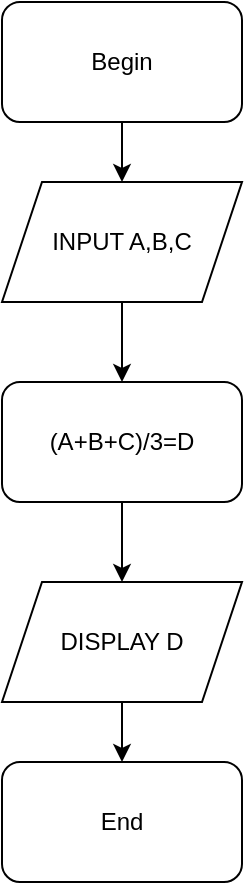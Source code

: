 <mxfile version="24.7.17">
  <diagram name="Page-1" id="71ArfA3Yev_AmbF71EVU">
    <mxGraphModel dx="1050" dy="669" grid="1" gridSize="10" guides="1" tooltips="1" connect="1" arrows="1" fold="1" page="1" pageScale="1" pageWidth="850" pageHeight="1100" math="0" shadow="0">
      <root>
        <mxCell id="0" />
        <mxCell id="1" parent="0" />
        <mxCell id="RxNoAN4Y5SSTuU_QxXhQ-6" value="" style="edgeStyle=orthogonalEdgeStyle;rounded=0;orthogonalLoop=1;jettySize=auto;html=1;" edge="1" parent="1" source="RxNoAN4Y5SSTuU_QxXhQ-1" target="RxNoAN4Y5SSTuU_QxXhQ-2">
          <mxGeometry relative="1" as="geometry" />
        </mxCell>
        <mxCell id="RxNoAN4Y5SSTuU_QxXhQ-1" value="Begin" style="rounded=1;whiteSpace=wrap;html=1;" vertex="1" parent="1">
          <mxGeometry x="270" y="100" width="120" height="60" as="geometry" />
        </mxCell>
        <mxCell id="RxNoAN4Y5SSTuU_QxXhQ-7" value="" style="edgeStyle=orthogonalEdgeStyle;rounded=0;orthogonalLoop=1;jettySize=auto;html=1;" edge="1" parent="1" source="RxNoAN4Y5SSTuU_QxXhQ-2" target="RxNoAN4Y5SSTuU_QxXhQ-3">
          <mxGeometry relative="1" as="geometry" />
        </mxCell>
        <mxCell id="RxNoAN4Y5SSTuU_QxXhQ-2" value="INPUT A,B,C" style="shape=parallelogram;perimeter=parallelogramPerimeter;whiteSpace=wrap;html=1;fixedSize=1;" vertex="1" parent="1">
          <mxGeometry x="270" y="190" width="120" height="60" as="geometry" />
        </mxCell>
        <mxCell id="RxNoAN4Y5SSTuU_QxXhQ-8" value="" style="edgeStyle=orthogonalEdgeStyle;rounded=0;orthogonalLoop=1;jettySize=auto;html=1;" edge="1" parent="1" source="RxNoAN4Y5SSTuU_QxXhQ-3" target="RxNoAN4Y5SSTuU_QxXhQ-4">
          <mxGeometry relative="1" as="geometry" />
        </mxCell>
        <mxCell id="RxNoAN4Y5SSTuU_QxXhQ-3" value="(A+B+C)/3=D" style="rounded=1;whiteSpace=wrap;html=1;" vertex="1" parent="1">
          <mxGeometry x="270" y="290" width="120" height="60" as="geometry" />
        </mxCell>
        <mxCell id="RxNoAN4Y5SSTuU_QxXhQ-9" value="" style="edgeStyle=orthogonalEdgeStyle;rounded=0;orthogonalLoop=1;jettySize=auto;html=1;" edge="1" parent="1" source="RxNoAN4Y5SSTuU_QxXhQ-4" target="RxNoAN4Y5SSTuU_QxXhQ-5">
          <mxGeometry relative="1" as="geometry" />
        </mxCell>
        <mxCell id="RxNoAN4Y5SSTuU_QxXhQ-4" value="DISPLAY D" style="shape=parallelogram;perimeter=parallelogramPerimeter;whiteSpace=wrap;html=1;fixedSize=1;" vertex="1" parent="1">
          <mxGeometry x="270" y="390" width="120" height="60" as="geometry" />
        </mxCell>
        <mxCell id="RxNoAN4Y5SSTuU_QxXhQ-5" value="End" style="rounded=1;whiteSpace=wrap;html=1;" vertex="1" parent="1">
          <mxGeometry x="270" y="480" width="120" height="60" as="geometry" />
        </mxCell>
      </root>
    </mxGraphModel>
  </diagram>
</mxfile>
